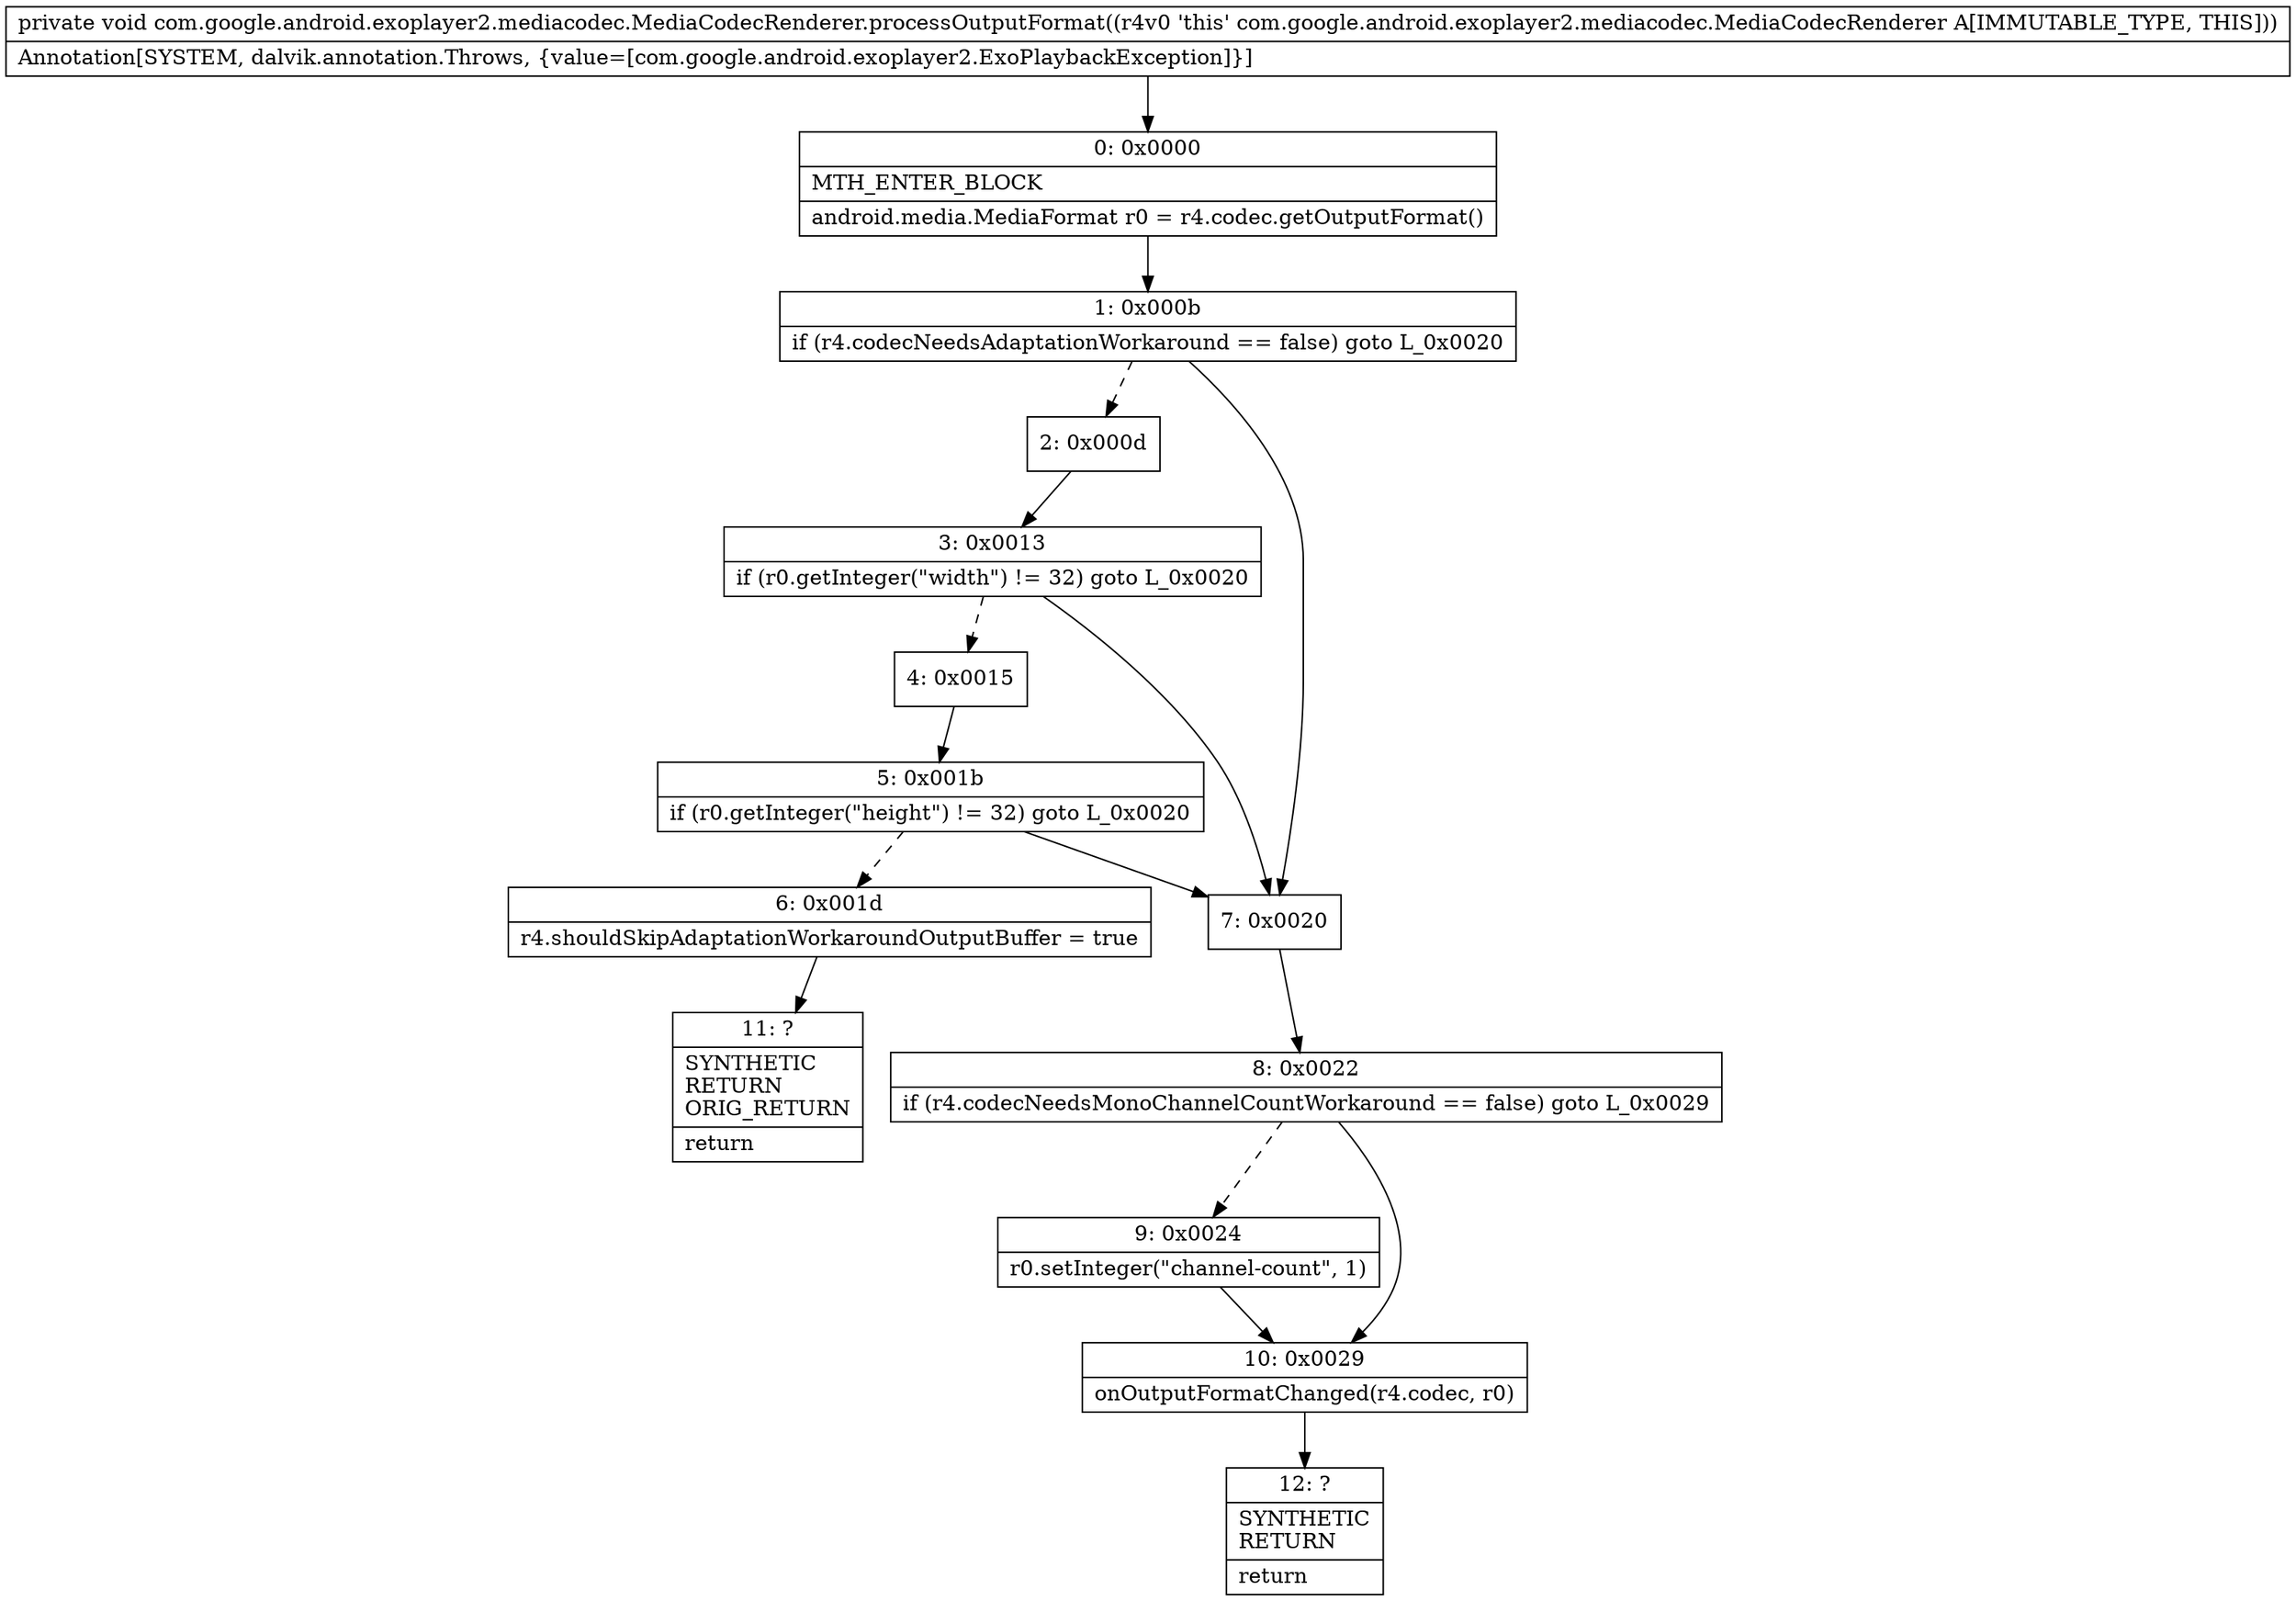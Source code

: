 digraph "CFG forcom.google.android.exoplayer2.mediacodec.MediaCodecRenderer.processOutputFormat()V" {
Node_0 [shape=record,label="{0\:\ 0x0000|MTH_ENTER_BLOCK\l|android.media.MediaFormat r0 = r4.codec.getOutputFormat()\l}"];
Node_1 [shape=record,label="{1\:\ 0x000b|if (r4.codecNeedsAdaptationWorkaround == false) goto L_0x0020\l}"];
Node_2 [shape=record,label="{2\:\ 0x000d}"];
Node_3 [shape=record,label="{3\:\ 0x0013|if (r0.getInteger(\"width\") != 32) goto L_0x0020\l}"];
Node_4 [shape=record,label="{4\:\ 0x0015}"];
Node_5 [shape=record,label="{5\:\ 0x001b|if (r0.getInteger(\"height\") != 32) goto L_0x0020\l}"];
Node_6 [shape=record,label="{6\:\ 0x001d|r4.shouldSkipAdaptationWorkaroundOutputBuffer = true\l}"];
Node_7 [shape=record,label="{7\:\ 0x0020}"];
Node_8 [shape=record,label="{8\:\ 0x0022|if (r4.codecNeedsMonoChannelCountWorkaround == false) goto L_0x0029\l}"];
Node_9 [shape=record,label="{9\:\ 0x0024|r0.setInteger(\"channel\-count\", 1)\l}"];
Node_10 [shape=record,label="{10\:\ 0x0029|onOutputFormatChanged(r4.codec, r0)\l}"];
Node_11 [shape=record,label="{11\:\ ?|SYNTHETIC\lRETURN\lORIG_RETURN\l|return\l}"];
Node_12 [shape=record,label="{12\:\ ?|SYNTHETIC\lRETURN\l|return\l}"];
MethodNode[shape=record,label="{private void com.google.android.exoplayer2.mediacodec.MediaCodecRenderer.processOutputFormat((r4v0 'this' com.google.android.exoplayer2.mediacodec.MediaCodecRenderer A[IMMUTABLE_TYPE, THIS]))  | Annotation[SYSTEM, dalvik.annotation.Throws, \{value=[com.google.android.exoplayer2.ExoPlaybackException]\}]\l}"];
MethodNode -> Node_0;
Node_0 -> Node_1;
Node_1 -> Node_2[style=dashed];
Node_1 -> Node_7;
Node_2 -> Node_3;
Node_3 -> Node_4[style=dashed];
Node_3 -> Node_7;
Node_4 -> Node_5;
Node_5 -> Node_6[style=dashed];
Node_5 -> Node_7;
Node_6 -> Node_11;
Node_7 -> Node_8;
Node_8 -> Node_9[style=dashed];
Node_8 -> Node_10;
Node_9 -> Node_10;
Node_10 -> Node_12;
}


